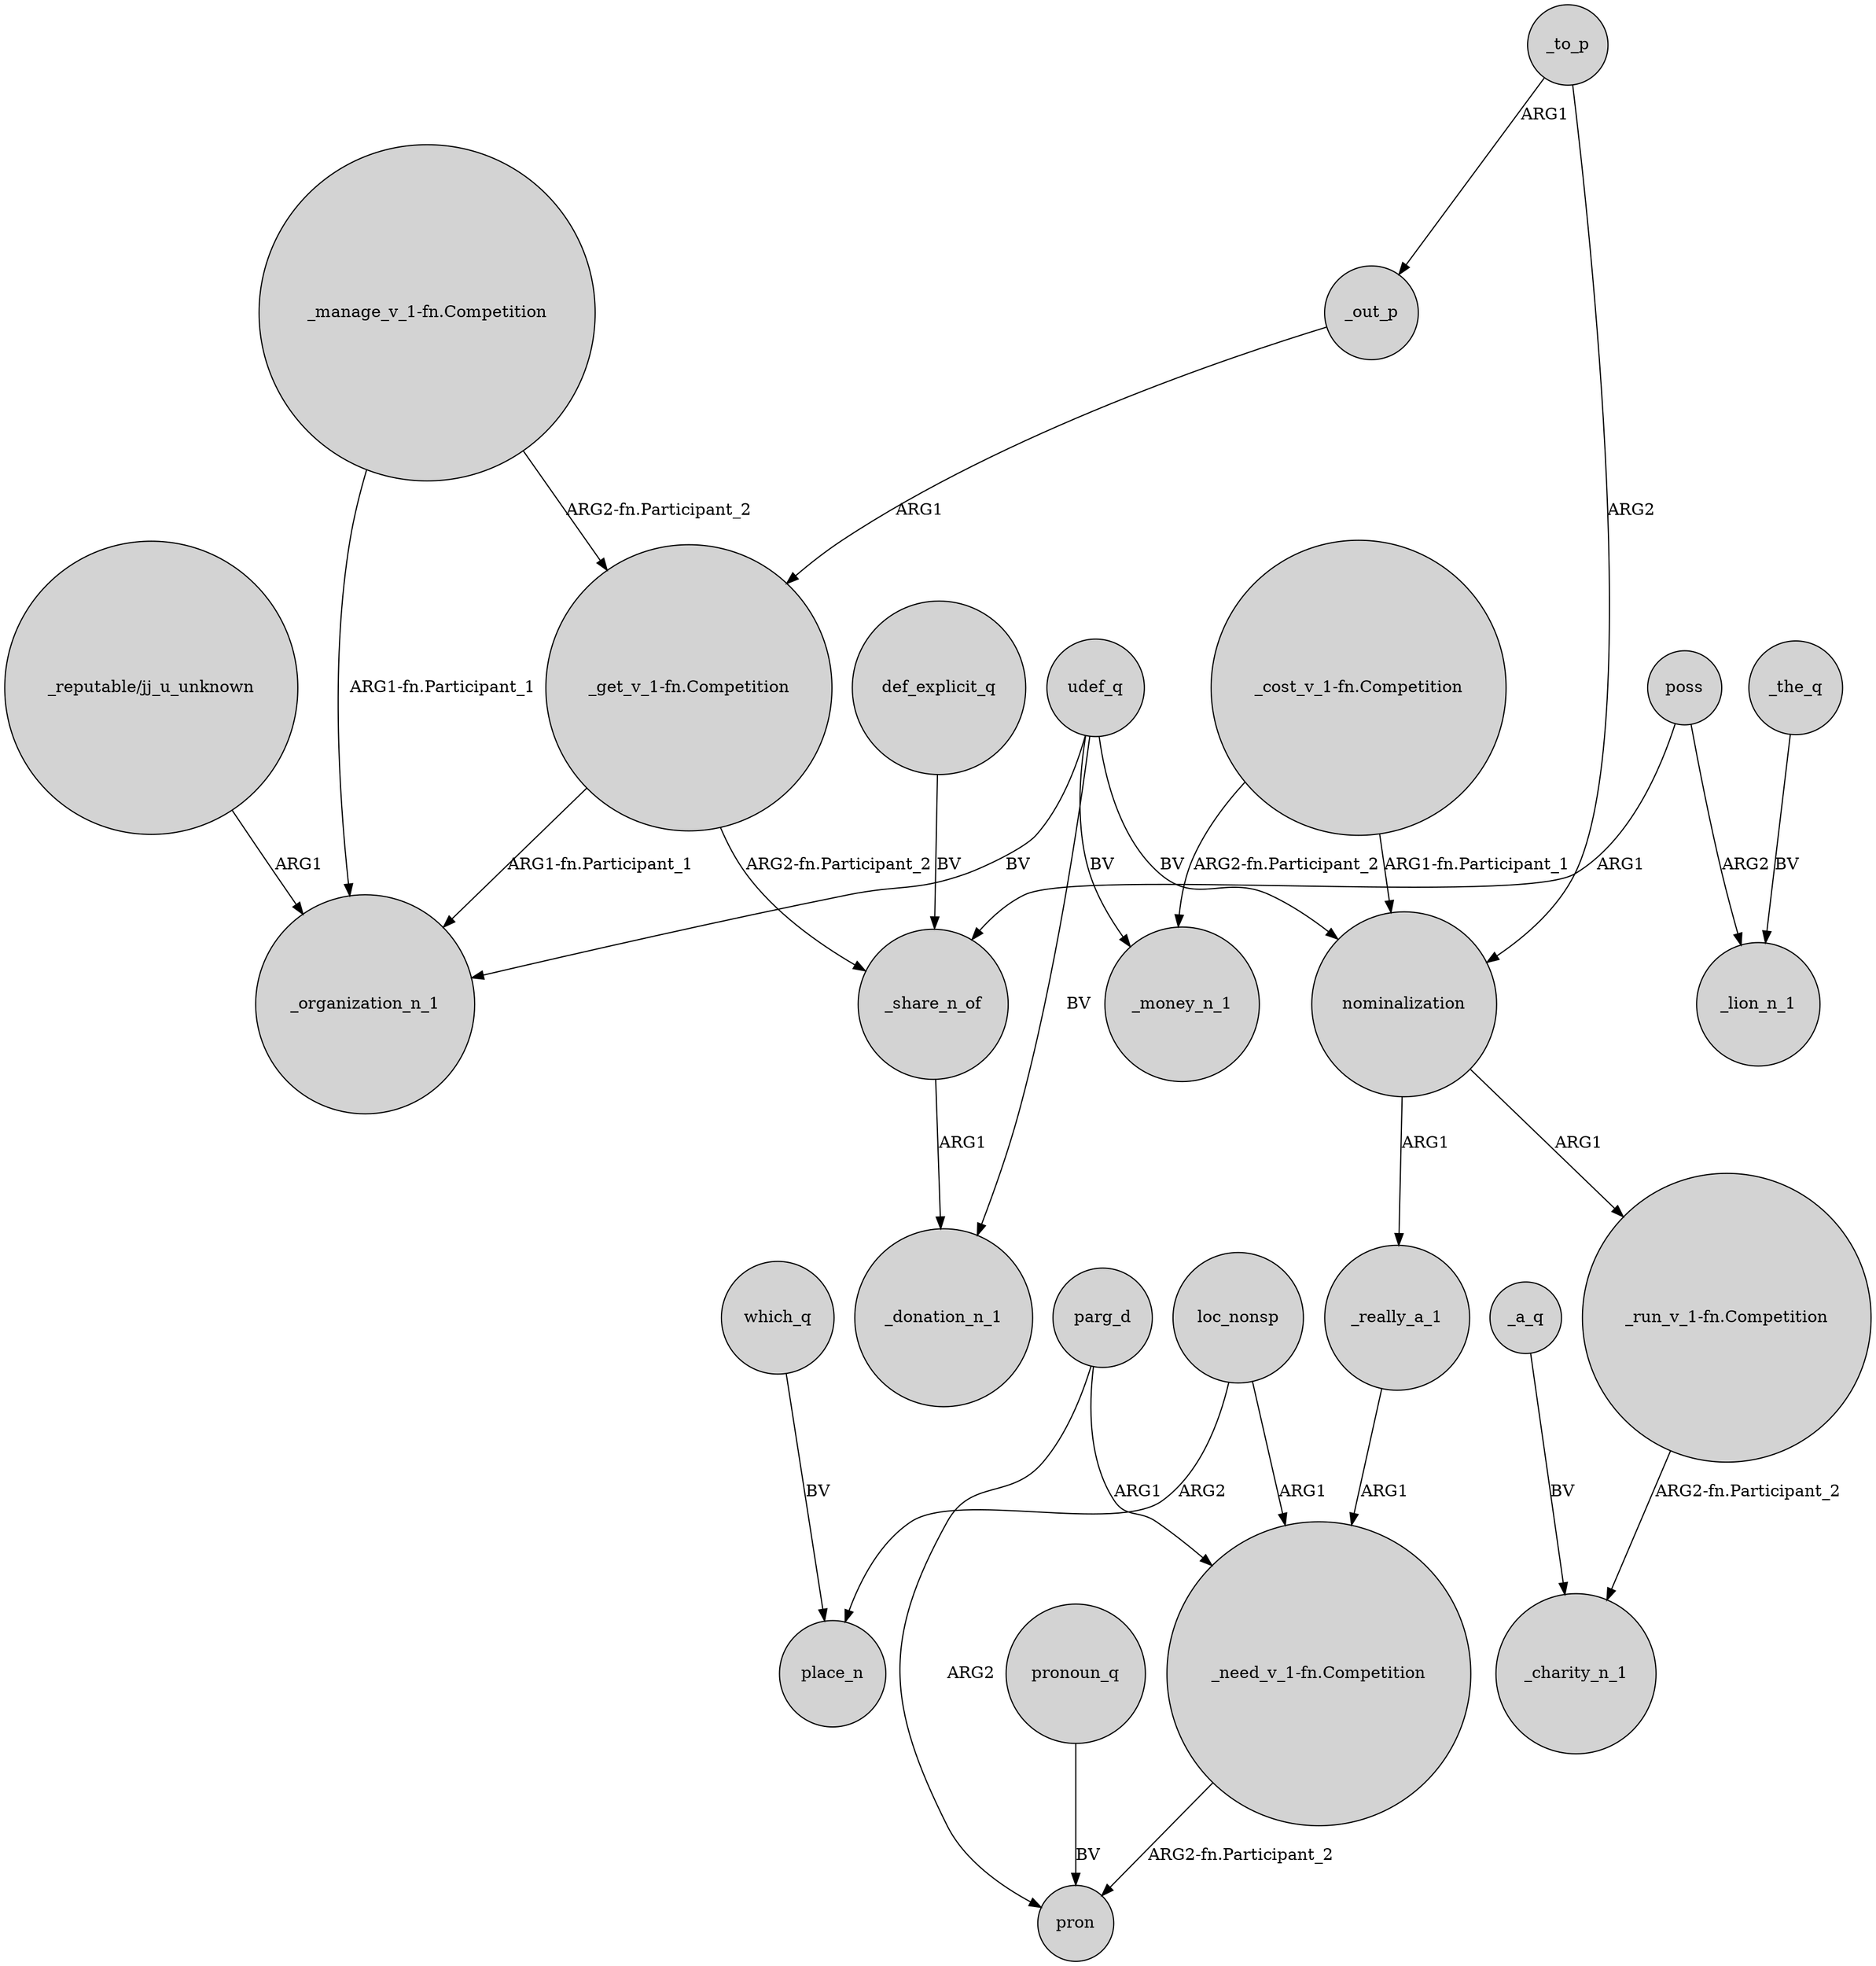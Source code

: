digraph {
	node [shape=circle style=filled]
	"_need_v_1-fn.Competition" -> pron [label="ARG2-fn.Participant_2"]
	udef_q -> _donation_n_1 [label=BV]
	parg_d -> "_need_v_1-fn.Competition" [label=ARG1]
	parg_d -> pron [label=ARG2]
	udef_q -> _organization_n_1 [label=BV]
	udef_q -> nominalization [label=BV]
	"_run_v_1-fn.Competition" -> _charity_n_1 [label="ARG2-fn.Participant_2"]
	"_cost_v_1-fn.Competition" -> _money_n_1 [label="ARG2-fn.Participant_2"]
	def_explicit_q -> _share_n_of [label=BV]
	"_get_v_1-fn.Competition" -> _share_n_of [label="ARG2-fn.Participant_2"]
	_the_q -> _lion_n_1 [label=BV]
	which_q -> place_n [label=BV]
	_to_p -> nominalization [label=ARG2]
	"_manage_v_1-fn.Competition" -> "_get_v_1-fn.Competition" [label="ARG2-fn.Participant_2"]
	loc_nonsp -> "_need_v_1-fn.Competition" [label=ARG1]
	pronoun_q -> pron [label=BV]
	"_reputable/jj_u_unknown" -> _organization_n_1 [label=ARG1]
	_really_a_1 -> "_need_v_1-fn.Competition" [label=ARG1]
	_a_q -> _charity_n_1 [label=BV]
	"_manage_v_1-fn.Competition" -> _organization_n_1 [label="ARG1-fn.Participant_1"]
	udef_q -> _money_n_1 [label=BV]
	poss -> _lion_n_1 [label=ARG2]
	poss -> _share_n_of [label=ARG1]
	nominalization -> "_run_v_1-fn.Competition" [label=ARG1]
	_to_p -> _out_p [label=ARG1]
	loc_nonsp -> place_n [label=ARG2]
	nominalization -> _really_a_1 [label=ARG1]
	_share_n_of -> _donation_n_1 [label=ARG1]
	"_get_v_1-fn.Competition" -> _organization_n_1 [label="ARG1-fn.Participant_1"]
	_out_p -> "_get_v_1-fn.Competition" [label=ARG1]
	"_cost_v_1-fn.Competition" -> nominalization [label="ARG1-fn.Participant_1"]
}
